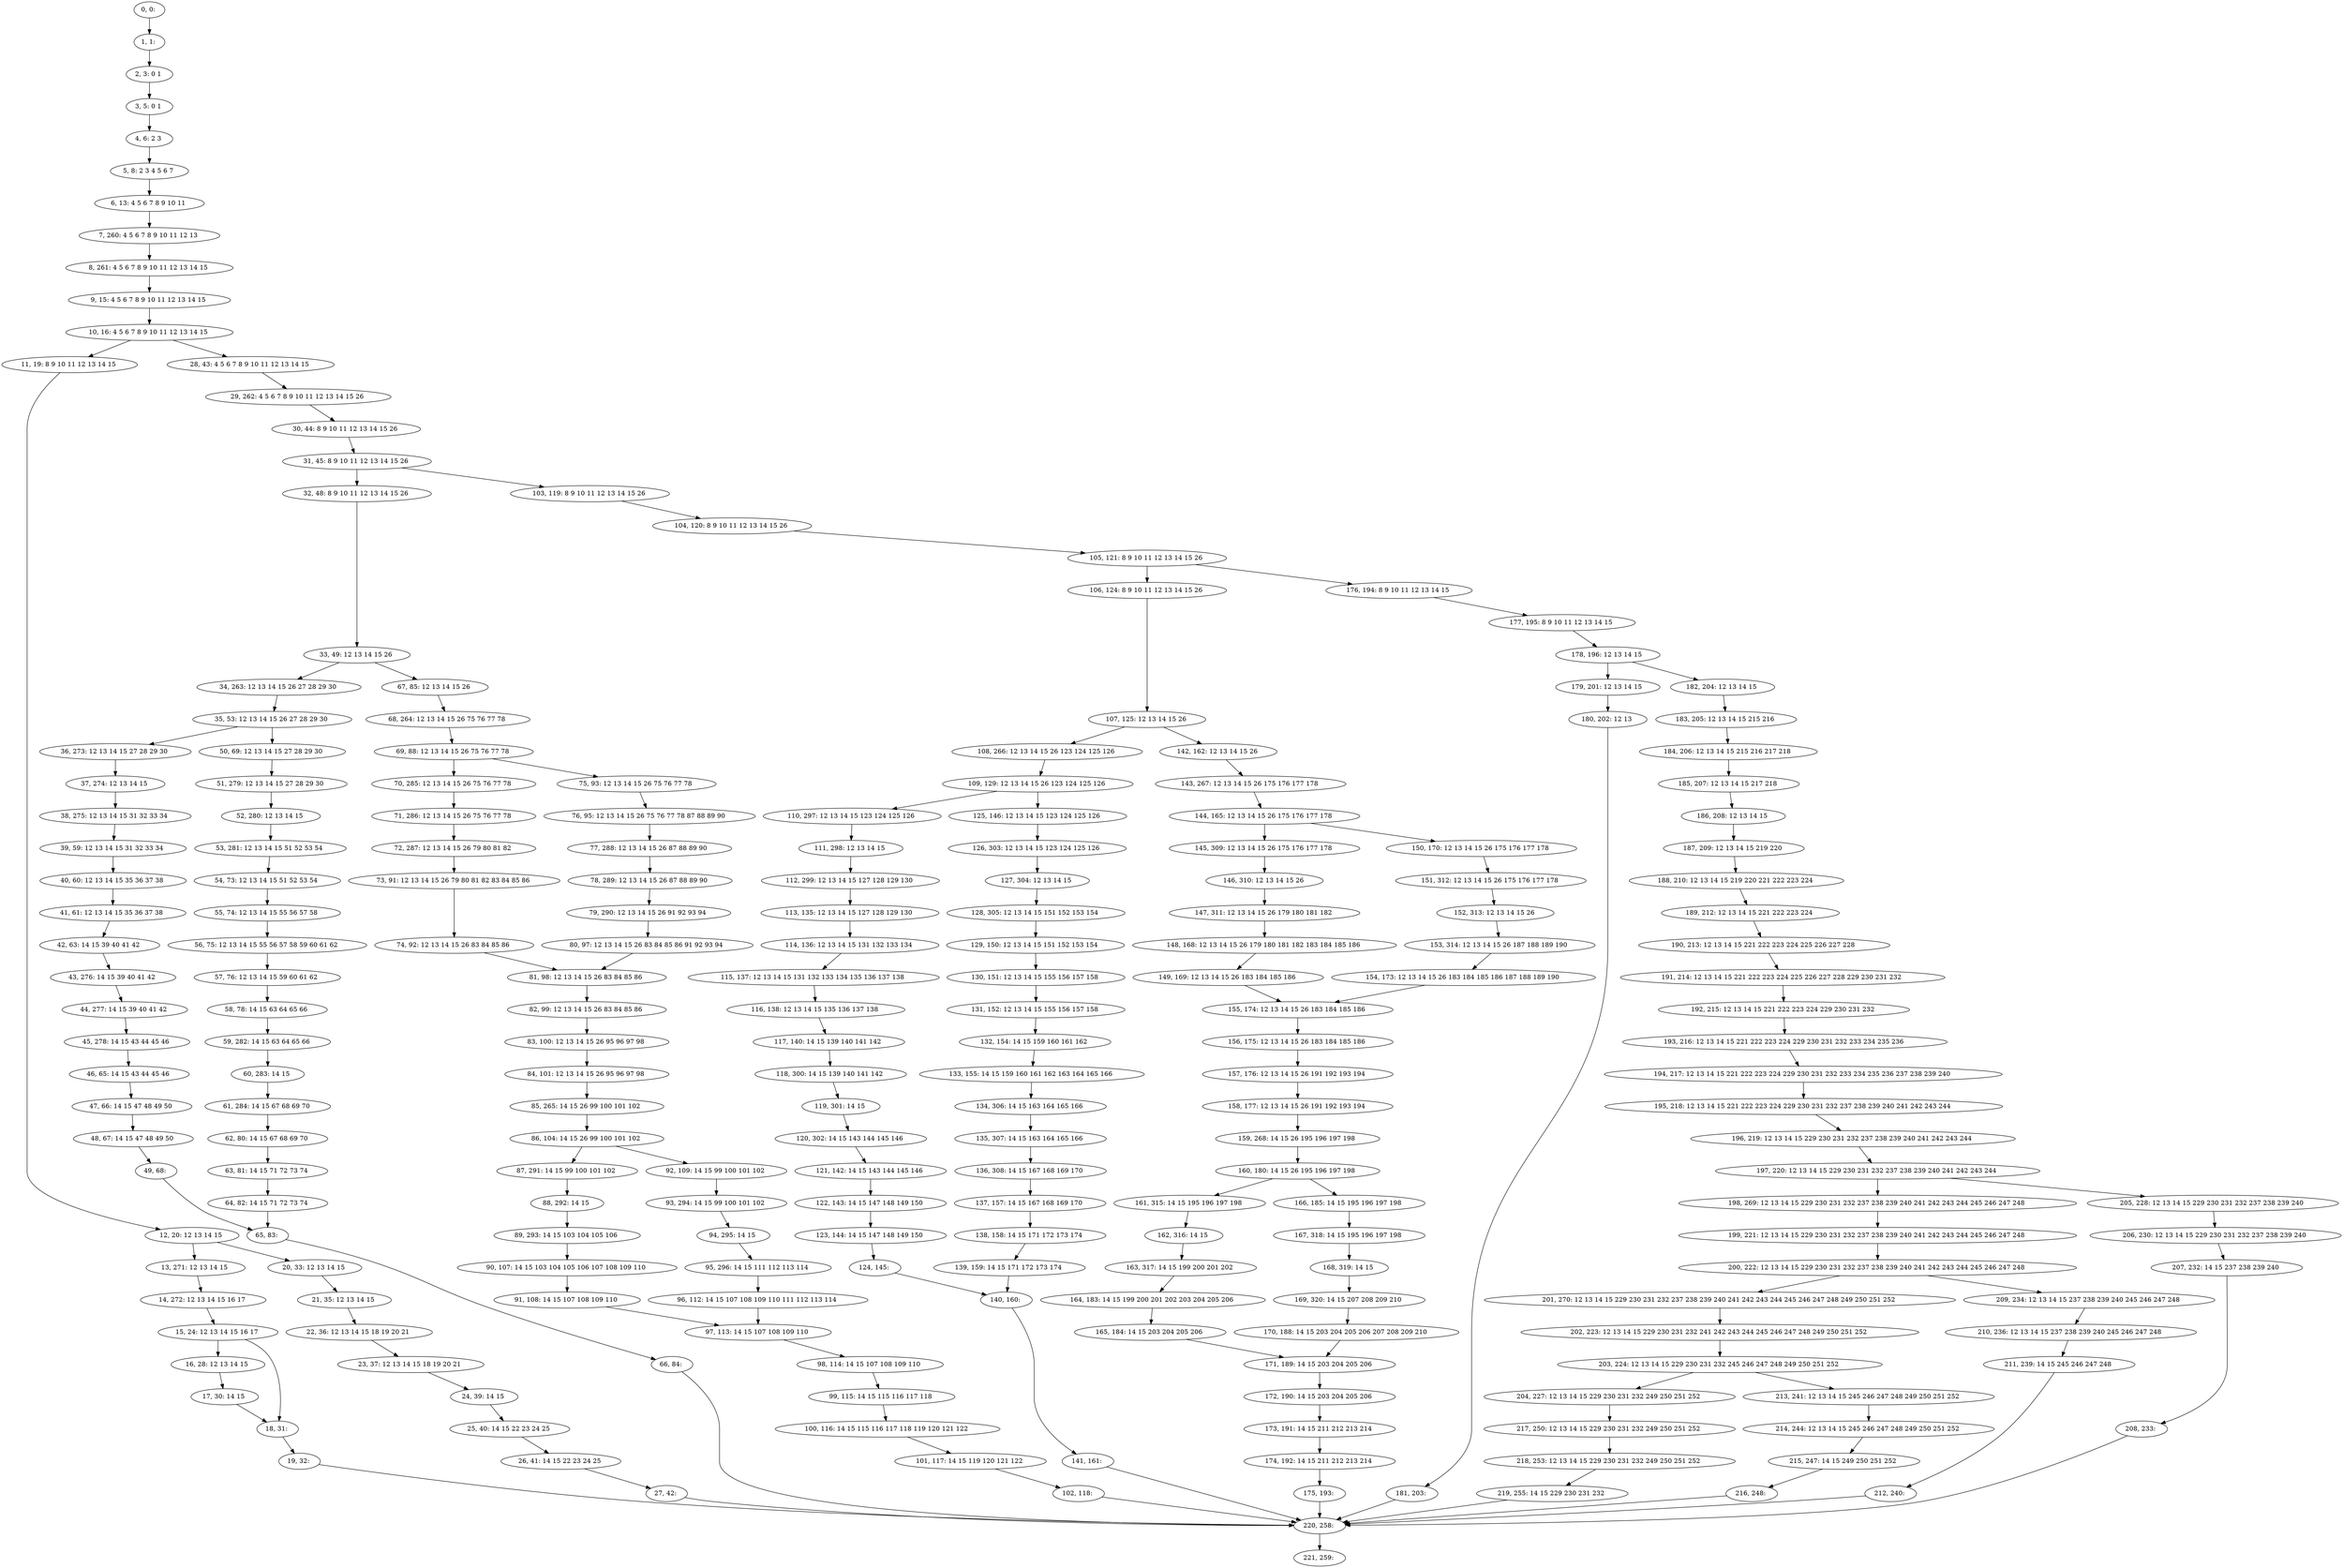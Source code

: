 digraph G {
0[label="0, 0: "];
1[label="1, 1: "];
2[label="2, 3: 0 1 "];
3[label="3, 5: 0 1 "];
4[label="4, 6: 2 3 "];
5[label="5, 8: 2 3 4 5 6 7 "];
6[label="6, 13: 4 5 6 7 8 9 10 11 "];
7[label="7, 260: 4 5 6 7 8 9 10 11 12 13 "];
8[label="8, 261: 4 5 6 7 8 9 10 11 12 13 14 15 "];
9[label="9, 15: 4 5 6 7 8 9 10 11 12 13 14 15 "];
10[label="10, 16: 4 5 6 7 8 9 10 11 12 13 14 15 "];
11[label="11, 19: 8 9 10 11 12 13 14 15 "];
12[label="12, 20: 12 13 14 15 "];
13[label="13, 271: 12 13 14 15 "];
14[label="14, 272: 12 13 14 15 16 17 "];
15[label="15, 24: 12 13 14 15 16 17 "];
16[label="16, 28: 12 13 14 15 "];
17[label="17, 30: 14 15 "];
18[label="18, 31: "];
19[label="19, 32: "];
20[label="20, 33: 12 13 14 15 "];
21[label="21, 35: 12 13 14 15 "];
22[label="22, 36: 12 13 14 15 18 19 20 21 "];
23[label="23, 37: 12 13 14 15 18 19 20 21 "];
24[label="24, 39: 14 15 "];
25[label="25, 40: 14 15 22 23 24 25 "];
26[label="26, 41: 14 15 22 23 24 25 "];
27[label="27, 42: "];
28[label="28, 43: 4 5 6 7 8 9 10 11 12 13 14 15 "];
29[label="29, 262: 4 5 6 7 8 9 10 11 12 13 14 15 26 "];
30[label="30, 44: 8 9 10 11 12 13 14 15 26 "];
31[label="31, 45: 8 9 10 11 12 13 14 15 26 "];
32[label="32, 48: 8 9 10 11 12 13 14 15 26 "];
33[label="33, 49: 12 13 14 15 26 "];
34[label="34, 263: 12 13 14 15 26 27 28 29 30 "];
35[label="35, 53: 12 13 14 15 26 27 28 29 30 "];
36[label="36, 273: 12 13 14 15 27 28 29 30 "];
37[label="37, 274: 12 13 14 15 "];
38[label="38, 275: 12 13 14 15 31 32 33 34 "];
39[label="39, 59: 12 13 14 15 31 32 33 34 "];
40[label="40, 60: 12 13 14 15 35 36 37 38 "];
41[label="41, 61: 12 13 14 15 35 36 37 38 "];
42[label="42, 63: 14 15 39 40 41 42 "];
43[label="43, 276: 14 15 39 40 41 42 "];
44[label="44, 277: 14 15 39 40 41 42 "];
45[label="45, 278: 14 15 43 44 45 46 "];
46[label="46, 65: 14 15 43 44 45 46 "];
47[label="47, 66: 14 15 47 48 49 50 "];
48[label="48, 67: 14 15 47 48 49 50 "];
49[label="49, 68: "];
50[label="50, 69: 12 13 14 15 27 28 29 30 "];
51[label="51, 279: 12 13 14 15 27 28 29 30 "];
52[label="52, 280: 12 13 14 15 "];
53[label="53, 281: 12 13 14 15 51 52 53 54 "];
54[label="54, 73: 12 13 14 15 51 52 53 54 "];
55[label="55, 74: 12 13 14 15 55 56 57 58 "];
56[label="56, 75: 12 13 14 15 55 56 57 58 59 60 61 62 "];
57[label="57, 76: 12 13 14 15 59 60 61 62 "];
58[label="58, 78: 14 15 63 64 65 66 "];
59[label="59, 282: 14 15 63 64 65 66 "];
60[label="60, 283: 14 15 "];
61[label="61, 284: 14 15 67 68 69 70 "];
62[label="62, 80: 14 15 67 68 69 70 "];
63[label="63, 81: 14 15 71 72 73 74 "];
64[label="64, 82: 14 15 71 72 73 74 "];
65[label="65, 83: "];
66[label="66, 84: "];
67[label="67, 85: 12 13 14 15 26 "];
68[label="68, 264: 12 13 14 15 26 75 76 77 78 "];
69[label="69, 88: 12 13 14 15 26 75 76 77 78 "];
70[label="70, 285: 12 13 14 15 26 75 76 77 78 "];
71[label="71, 286: 12 13 14 15 26 75 76 77 78 "];
72[label="72, 287: 12 13 14 15 26 79 80 81 82 "];
73[label="73, 91: 12 13 14 15 26 79 80 81 82 83 84 85 86 "];
74[label="74, 92: 12 13 14 15 26 83 84 85 86 "];
75[label="75, 93: 12 13 14 15 26 75 76 77 78 "];
76[label="76, 95: 12 13 14 15 26 75 76 77 78 87 88 89 90 "];
77[label="77, 288: 12 13 14 15 26 87 88 89 90 "];
78[label="78, 289: 12 13 14 15 26 87 88 89 90 "];
79[label="79, 290: 12 13 14 15 26 91 92 93 94 "];
80[label="80, 97: 12 13 14 15 26 83 84 85 86 91 92 93 94 "];
81[label="81, 98: 12 13 14 15 26 83 84 85 86 "];
82[label="82, 99: 12 13 14 15 26 83 84 85 86 "];
83[label="83, 100: 12 13 14 15 26 95 96 97 98 "];
84[label="84, 101: 12 13 14 15 26 95 96 97 98 "];
85[label="85, 265: 14 15 26 99 100 101 102 "];
86[label="86, 104: 14 15 26 99 100 101 102 "];
87[label="87, 291: 14 15 99 100 101 102 "];
88[label="88, 292: 14 15 "];
89[label="89, 293: 14 15 103 104 105 106 "];
90[label="90, 107: 14 15 103 104 105 106 107 108 109 110 "];
91[label="91, 108: 14 15 107 108 109 110 "];
92[label="92, 109: 14 15 99 100 101 102 "];
93[label="93, 294: 14 15 99 100 101 102 "];
94[label="94, 295: 14 15 "];
95[label="95, 296: 14 15 111 112 113 114 "];
96[label="96, 112: 14 15 107 108 109 110 111 112 113 114 "];
97[label="97, 113: 14 15 107 108 109 110 "];
98[label="98, 114: 14 15 107 108 109 110 "];
99[label="99, 115: 14 15 115 116 117 118 "];
100[label="100, 116: 14 15 115 116 117 118 119 120 121 122 "];
101[label="101, 117: 14 15 119 120 121 122 "];
102[label="102, 118: "];
103[label="103, 119: 8 9 10 11 12 13 14 15 26 "];
104[label="104, 120: 8 9 10 11 12 13 14 15 26 "];
105[label="105, 121: 8 9 10 11 12 13 14 15 26 "];
106[label="106, 124: 8 9 10 11 12 13 14 15 26 "];
107[label="107, 125: 12 13 14 15 26 "];
108[label="108, 266: 12 13 14 15 26 123 124 125 126 "];
109[label="109, 129: 12 13 14 15 26 123 124 125 126 "];
110[label="110, 297: 12 13 14 15 123 124 125 126 "];
111[label="111, 298: 12 13 14 15 "];
112[label="112, 299: 12 13 14 15 127 128 129 130 "];
113[label="113, 135: 12 13 14 15 127 128 129 130 "];
114[label="114, 136: 12 13 14 15 131 132 133 134 "];
115[label="115, 137: 12 13 14 15 131 132 133 134 135 136 137 138 "];
116[label="116, 138: 12 13 14 15 135 136 137 138 "];
117[label="117, 140: 14 15 139 140 141 142 "];
118[label="118, 300: 14 15 139 140 141 142 "];
119[label="119, 301: 14 15 "];
120[label="120, 302: 14 15 143 144 145 146 "];
121[label="121, 142: 14 15 143 144 145 146 "];
122[label="122, 143: 14 15 147 148 149 150 "];
123[label="123, 144: 14 15 147 148 149 150 "];
124[label="124, 145: "];
125[label="125, 146: 12 13 14 15 123 124 125 126 "];
126[label="126, 303: 12 13 14 15 123 124 125 126 "];
127[label="127, 304: 12 13 14 15 "];
128[label="128, 305: 12 13 14 15 151 152 153 154 "];
129[label="129, 150: 12 13 14 15 151 152 153 154 "];
130[label="130, 151: 12 13 14 15 155 156 157 158 "];
131[label="131, 152: 12 13 14 15 155 156 157 158 "];
132[label="132, 154: 14 15 159 160 161 162 "];
133[label="133, 155: 14 15 159 160 161 162 163 164 165 166 "];
134[label="134, 306: 14 15 163 164 165 166 "];
135[label="135, 307: 14 15 163 164 165 166 "];
136[label="136, 308: 14 15 167 168 169 170 "];
137[label="137, 157: 14 15 167 168 169 170 "];
138[label="138, 158: 14 15 171 172 173 174 "];
139[label="139, 159: 14 15 171 172 173 174 "];
140[label="140, 160: "];
141[label="141, 161: "];
142[label="142, 162: 12 13 14 15 26 "];
143[label="143, 267: 12 13 14 15 26 175 176 177 178 "];
144[label="144, 165: 12 13 14 15 26 175 176 177 178 "];
145[label="145, 309: 12 13 14 15 26 175 176 177 178 "];
146[label="146, 310: 12 13 14 15 26 "];
147[label="147, 311: 12 13 14 15 26 179 180 181 182 "];
148[label="148, 168: 12 13 14 15 26 179 180 181 182 183 184 185 186 "];
149[label="149, 169: 12 13 14 15 26 183 184 185 186 "];
150[label="150, 170: 12 13 14 15 26 175 176 177 178 "];
151[label="151, 312: 12 13 14 15 26 175 176 177 178 "];
152[label="152, 313: 12 13 14 15 26 "];
153[label="153, 314: 12 13 14 15 26 187 188 189 190 "];
154[label="154, 173: 12 13 14 15 26 183 184 185 186 187 188 189 190 "];
155[label="155, 174: 12 13 14 15 26 183 184 185 186 "];
156[label="156, 175: 12 13 14 15 26 183 184 185 186 "];
157[label="157, 176: 12 13 14 15 26 191 192 193 194 "];
158[label="158, 177: 12 13 14 15 26 191 192 193 194 "];
159[label="159, 268: 14 15 26 195 196 197 198 "];
160[label="160, 180: 14 15 26 195 196 197 198 "];
161[label="161, 315: 14 15 195 196 197 198 "];
162[label="162, 316: 14 15 "];
163[label="163, 317: 14 15 199 200 201 202 "];
164[label="164, 183: 14 15 199 200 201 202 203 204 205 206 "];
165[label="165, 184: 14 15 203 204 205 206 "];
166[label="166, 185: 14 15 195 196 197 198 "];
167[label="167, 318: 14 15 195 196 197 198 "];
168[label="168, 319: 14 15 "];
169[label="169, 320: 14 15 207 208 209 210 "];
170[label="170, 188: 14 15 203 204 205 206 207 208 209 210 "];
171[label="171, 189: 14 15 203 204 205 206 "];
172[label="172, 190: 14 15 203 204 205 206 "];
173[label="173, 191: 14 15 211 212 213 214 "];
174[label="174, 192: 14 15 211 212 213 214 "];
175[label="175, 193: "];
176[label="176, 194: 8 9 10 11 12 13 14 15 "];
177[label="177, 195: 8 9 10 11 12 13 14 15 "];
178[label="178, 196: 12 13 14 15 "];
179[label="179, 201: 12 13 14 15 "];
180[label="180, 202: 12 13 "];
181[label="181, 203: "];
182[label="182, 204: 12 13 14 15 "];
183[label="183, 205: 12 13 14 15 215 216 "];
184[label="184, 206: 12 13 14 15 215 216 217 218 "];
185[label="185, 207: 12 13 14 15 217 218 "];
186[label="186, 208: 12 13 14 15 "];
187[label="187, 209: 12 13 14 15 219 220 "];
188[label="188, 210: 12 13 14 15 219 220 221 222 223 224 "];
189[label="189, 212: 12 13 14 15 221 222 223 224 "];
190[label="190, 213: 12 13 14 15 221 222 223 224 225 226 227 228 "];
191[label="191, 214: 12 13 14 15 221 222 223 224 225 226 227 228 229 230 231 232 "];
192[label="192, 215: 12 13 14 15 221 222 223 224 229 230 231 232 "];
193[label="193, 216: 12 13 14 15 221 222 223 224 229 230 231 232 233 234 235 236 "];
194[label="194, 217: 12 13 14 15 221 222 223 224 229 230 231 232 233 234 235 236 237 238 239 240 "];
195[label="195, 218: 12 13 14 15 221 222 223 224 229 230 231 232 237 238 239 240 241 242 243 244 "];
196[label="196, 219: 12 13 14 15 229 230 231 232 237 238 239 240 241 242 243 244 "];
197[label="197, 220: 12 13 14 15 229 230 231 232 237 238 239 240 241 242 243 244 "];
198[label="198, 269: 12 13 14 15 229 230 231 232 237 238 239 240 241 242 243 244 245 246 247 248 "];
199[label="199, 221: 12 13 14 15 229 230 231 232 237 238 239 240 241 242 243 244 245 246 247 248 "];
200[label="200, 222: 12 13 14 15 229 230 231 232 237 238 239 240 241 242 243 244 245 246 247 248 "];
201[label="201, 270: 12 13 14 15 229 230 231 232 237 238 239 240 241 242 243 244 245 246 247 248 249 250 251 252 "];
202[label="202, 223: 12 13 14 15 229 230 231 232 241 242 243 244 245 246 247 248 249 250 251 252 "];
203[label="203, 224: 12 13 14 15 229 230 231 232 245 246 247 248 249 250 251 252 "];
204[label="204, 227: 12 13 14 15 229 230 231 232 249 250 251 252 "];
205[label="205, 228: 12 13 14 15 229 230 231 232 237 238 239 240 "];
206[label="206, 230: 12 13 14 15 229 230 231 232 237 238 239 240 "];
207[label="207, 232: 14 15 237 238 239 240 "];
208[label="208, 233: "];
209[label="209, 234: 12 13 14 15 237 238 239 240 245 246 247 248 "];
210[label="210, 236: 12 13 14 15 237 238 239 240 245 246 247 248 "];
211[label="211, 239: 14 15 245 246 247 248 "];
212[label="212, 240: "];
213[label="213, 241: 12 13 14 15 245 246 247 248 249 250 251 252 "];
214[label="214, 244: 12 13 14 15 245 246 247 248 249 250 251 252 "];
215[label="215, 247: 14 15 249 250 251 252 "];
216[label="216, 248: "];
217[label="217, 250: 12 13 14 15 229 230 231 232 249 250 251 252 "];
218[label="218, 253: 12 13 14 15 229 230 231 232 249 250 251 252 "];
219[label="219, 255: 14 15 229 230 231 232 "];
220[label="220, 258: "];
221[label="221, 259: "];
0->1 ;
1->2 ;
2->3 ;
3->4 ;
4->5 ;
5->6 ;
6->7 ;
7->8 ;
8->9 ;
9->10 ;
10->11 ;
10->28 ;
11->12 ;
12->13 ;
12->20 ;
13->14 ;
14->15 ;
15->16 ;
15->18 ;
16->17 ;
17->18 ;
18->19 ;
19->220 ;
20->21 ;
21->22 ;
22->23 ;
23->24 ;
24->25 ;
25->26 ;
26->27 ;
27->220 ;
28->29 ;
29->30 ;
30->31 ;
31->32 ;
31->103 ;
32->33 ;
33->34 ;
33->67 ;
34->35 ;
35->36 ;
35->50 ;
36->37 ;
37->38 ;
38->39 ;
39->40 ;
40->41 ;
41->42 ;
42->43 ;
43->44 ;
44->45 ;
45->46 ;
46->47 ;
47->48 ;
48->49 ;
49->65 ;
50->51 ;
51->52 ;
52->53 ;
53->54 ;
54->55 ;
55->56 ;
56->57 ;
57->58 ;
58->59 ;
59->60 ;
60->61 ;
61->62 ;
62->63 ;
63->64 ;
64->65 ;
65->66 ;
66->220 ;
67->68 ;
68->69 ;
69->70 ;
69->75 ;
70->71 ;
71->72 ;
72->73 ;
73->74 ;
74->81 ;
75->76 ;
76->77 ;
77->78 ;
78->79 ;
79->80 ;
80->81 ;
81->82 ;
82->83 ;
83->84 ;
84->85 ;
85->86 ;
86->87 ;
86->92 ;
87->88 ;
88->89 ;
89->90 ;
90->91 ;
91->97 ;
92->93 ;
93->94 ;
94->95 ;
95->96 ;
96->97 ;
97->98 ;
98->99 ;
99->100 ;
100->101 ;
101->102 ;
102->220 ;
103->104 ;
104->105 ;
105->106 ;
105->176 ;
106->107 ;
107->108 ;
107->142 ;
108->109 ;
109->110 ;
109->125 ;
110->111 ;
111->112 ;
112->113 ;
113->114 ;
114->115 ;
115->116 ;
116->117 ;
117->118 ;
118->119 ;
119->120 ;
120->121 ;
121->122 ;
122->123 ;
123->124 ;
124->140 ;
125->126 ;
126->127 ;
127->128 ;
128->129 ;
129->130 ;
130->131 ;
131->132 ;
132->133 ;
133->134 ;
134->135 ;
135->136 ;
136->137 ;
137->138 ;
138->139 ;
139->140 ;
140->141 ;
141->220 ;
142->143 ;
143->144 ;
144->145 ;
144->150 ;
145->146 ;
146->147 ;
147->148 ;
148->149 ;
149->155 ;
150->151 ;
151->152 ;
152->153 ;
153->154 ;
154->155 ;
155->156 ;
156->157 ;
157->158 ;
158->159 ;
159->160 ;
160->161 ;
160->166 ;
161->162 ;
162->163 ;
163->164 ;
164->165 ;
165->171 ;
166->167 ;
167->168 ;
168->169 ;
169->170 ;
170->171 ;
171->172 ;
172->173 ;
173->174 ;
174->175 ;
175->220 ;
176->177 ;
177->178 ;
178->179 ;
178->182 ;
179->180 ;
180->181 ;
181->220 ;
182->183 ;
183->184 ;
184->185 ;
185->186 ;
186->187 ;
187->188 ;
188->189 ;
189->190 ;
190->191 ;
191->192 ;
192->193 ;
193->194 ;
194->195 ;
195->196 ;
196->197 ;
197->198 ;
197->205 ;
198->199 ;
199->200 ;
200->201 ;
200->209 ;
201->202 ;
202->203 ;
203->204 ;
203->213 ;
204->217 ;
205->206 ;
206->207 ;
207->208 ;
208->220 ;
209->210 ;
210->211 ;
211->212 ;
212->220 ;
213->214 ;
214->215 ;
215->216 ;
216->220 ;
217->218 ;
218->219 ;
219->220 ;
220->221 ;
}
